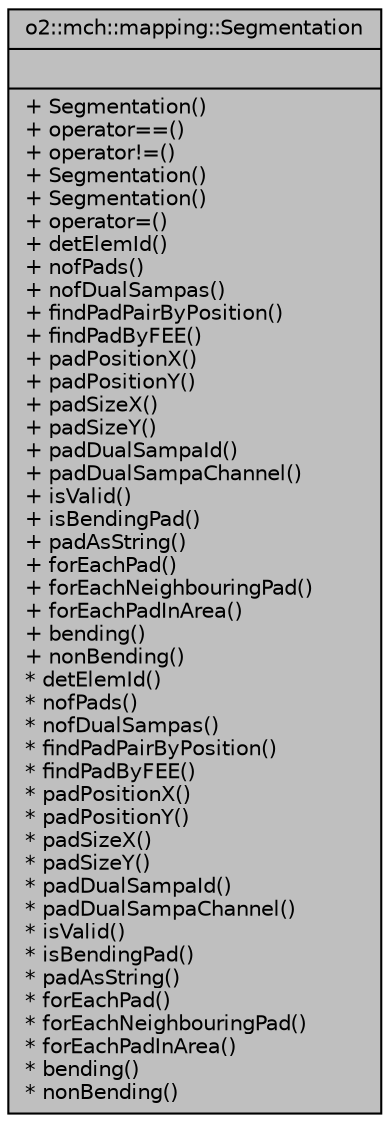 digraph "o2::mch::mapping::Segmentation"
{
 // INTERACTIVE_SVG=YES
  bgcolor="transparent";
  edge [fontname="Helvetica",fontsize="10",labelfontname="Helvetica",labelfontsize="10"];
  node [fontname="Helvetica",fontsize="10",shape=record];
  Node1 [label="{o2::mch::mapping::Segmentation\n||+ Segmentation()\l+ operator==()\l+ operator!=()\l+ Segmentation()\l+ Segmentation()\l+ operator=()\l+ detElemId()\l+ nofPads()\l+ nofDualSampas()\l+ findPadPairByPosition()\l+ findPadByFEE()\l+ padPositionX()\l+ padPositionY()\l+ padSizeX()\l+ padSizeY()\l+ padDualSampaId()\l+ padDualSampaChannel()\l+ isValid()\l+ isBendingPad()\l+ padAsString()\l+ forEachPad()\l+ forEachNeighbouringPad()\l+ forEachPadInArea()\l+ bending()\l+ nonBending()\l* detElemId()\l* nofPads()\l* nofDualSampas()\l* findPadPairByPosition()\l* findPadByFEE()\l* padPositionX()\l* padPositionY()\l* padSizeX()\l* padSizeY()\l* padDualSampaId()\l* padDualSampaChannel()\l* isValid()\l* isBendingPad()\l* padAsString()\l* forEachPad()\l* forEachNeighbouringPad()\l* forEachPadInArea()\l* bending()\l* nonBending()\l}",height=0.2,width=0.4,color="black", fillcolor="grey75", style="filled", fontcolor="black"];
}
